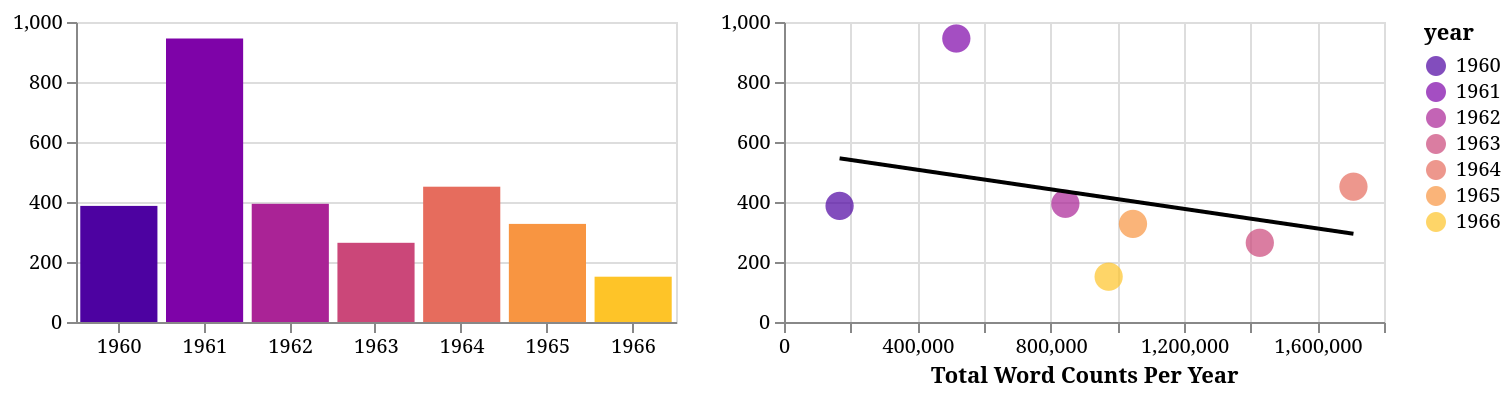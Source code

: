 {
  "$schema": "https://vega.github.io/schema/vega/v5.json",
  "background": "white",
  "padding": 5,
  "height": 150,
  "data": [
    {
      "name": "selector003_store"
    },
    {
      "name": "data-592f03571b52502ee965c08dc5282579",
      "format": {},
      "values": [
        {
          "year": 1960,
          "total_frequency": 166765,
          "congo_frequency": 387,
          "norm_counts": 0.002320630827811591
        },
        {
          "year": 1961,
          "total_frequency": 516974,
          "congo_frequency": 945,
          "norm_counts": 0.001827944925663573
        },
        {
          "year": 1962,
          "total_frequency": 844108,
          "congo_frequency": 394,
          "norm_counts": 0.00046676491633771983
        },
        {
          "year": 1963,
          "total_frequency": 1427432,
          "congo_frequency": 264,
          "norm_counts": 0.0001849475141372759
        },
        {
          "year": 1964,
          "total_frequency": 1708352,
          "congo_frequency": 451,
          "norm_counts": 0.0002639971153485933
        },
        {
          "year": 1965,
          "total_frequency": 1046946,
          "congo_frequency": 327,
          "norm_counts": 0.0003123370259784172
        },
        {
          "year": 1966,
          "total_frequency": 973919,
          "congo_frequency": 151,
          "norm_counts": 0.00015504369459883215
        }
      ]
    },
    {
      "name": "data-51f5a364df37037f9e95cf023a641c2b",
      "values": [
        {
          "1": 545.5566076110608,
          "xfit": 166765
        },
        {
          "1": 495.2672144126203,
          "xfit": 475082.4
        },
        {
          "1": 444.9778212141798,
          "xfit": 783399.8
        },
        {
          "1": 394.6884280157393,
          "xfit": 1091717.2000000002
        },
        {
          "1": 344.3990348172989,
          "xfit": 1400034.6
        },
        {
          "1": 294.1096416188584,
          "xfit": 1708352
        }
      ]
    },
    {
      "name": "data_1",
      "source": "data-592f03571b52502ee965c08dc5282579",
      "transform": [
        {
          "type": "filter",
          "expr": "isValid(datum[\"congo_frequency\"]) && isFinite(+datum[\"congo_frequency\"])"
        }
      ]
    },
    {
      "name": "data_2",
      "source": "data-592f03571b52502ee965c08dc5282579",
      "transform": [
        {
          "type": "filter",
          "expr": "isValid(datum[\"total_frequency\"]) && isFinite(+datum[\"total_frequency\"]) && isValid(datum[\"congo_frequency\"]) && isFinite(+datum[\"congo_frequency\"])"
        }
      ]
    },
    {
      "name": "data_3",
      "source": "data-51f5a364df37037f9e95cf023a641c2b",
      "transform": [
        {
          "type": "formula",
          "expr": "toNumber(datum[\"xfit\"])",
          "as": "xfit"
        },
        {
          "type": "fold",
          "fields": [
            "1"
          ],
          "as": [
            "degree",
            "yfit"
          ]
        }
      ]
    }
  ],
  "signals": [
    {
      "name": "concat_0_width",
      "value": 300
    },
    {
      "name": "concat_1_width",
      "value": 300
    },
    {
      "name": "unit",
      "value": {},
      "on": [
        {
          "events": "mousemove",
          "update": "isTuple(group()) ? group() : unit"
        }
      ]
    },
    {
      "name": "selector003",
      "update": "vlSelectionResolve(\"selector003_store\")"
    }
  ],
  "layout": {
    "padding": 20,
    "bounds": "full",
    "align": "each"
  },
  "marks": [
    {
      "type": "group",
      "name": "concat_0_group",
      "style": "cell",
      "encode": {
        "update": {
          "width": {
            "signal": "concat_0_width"
          },
          "height": {
            "signal": "height"
          }
        }
      },
      "signals": [
        {
          "name": "selector003_tuple",
          "on": [
            {
              "events": [
                {
                  "source": "scope",
                  "type": "click"
                }
              ],
              "update": "datum && item().mark.marktype !== 'group' ? {unit: \"concat_0\", fields: selector003_tuple_fields, values: [(item().isVoronoi ? datum.datum : datum)[\"year\"]]} : null",
              "force": true
            },
            {
              "events": [
                {
                  "source": "scope",
                  "type": "dblclick"
                }
              ],
              "update": "null"
            }
          ]
        },
        {
          "name": "selector003_tuple_fields",
          "value": [
            {
              "type": "E",
              "field": "year"
            }
          ]
        },
        {
          "name": "selector003_modify",
          "update": "modify(\"selector003_store\", selector003_tuple, true)"
        }
      ],
      "marks": [
        {
          "name": "concat_0_marks",
          "type": "rect",
          "style": [
            "bar"
          ],
          "interactive": true,
          "from": {
            "data": "data_1"
          },
          "encode": {
            "update": {
              "fill": [
                {
                  "test": "!(length(data(\"selector003_store\"))) || (vlSelectionTest(\"selector003_store\", datum))",
                  "scale": "color",
                  "field": "year"
                },
                {
                  "value": "lightgray"
                }
              ],
              "x": {
                "scale": "concat_0_x",
                "field": "year"
              },
              "width": {
                "scale": "concat_0_x",
                "band": true
              },
              "y": {
                "scale": "concat_0_y",
                "field": "congo_frequency"
              },
              "y2": {
                "scale": "concat_0_y",
                "value": 0
              }
            }
          }
        }
      ],
      "axes": [
        {
          "scale": "concat_0_y",
          "orient": "left",
          "gridScale": "concat_0_x",
          "grid": true,
          "tickCount": {
            "signal": "ceil(height/40)"
          },
          "domain": false,
          "labels": false,
          "maxExtent": 0,
          "minExtent": 0,
          "ticks": false,
          "zindex": 0
        },
        {
          "scale": "concat_0_x",
          "orient": "bottom",
          "grid": false,
          "labelAlign": "center",
          "labelBaseline": "top",
          "zindex": 0
        },
        {
          "scale": "concat_0_y",
          "orient": "left",
          "grid": false,
          "labelOverlap": true,
          "tickCount": {
            "signal": "ceil(height/40)"
          },
          "zindex": 0
        }
      ]
    },
    {
      "type": "group",
      "name": "concat_1_group",
      "style": "cell",
      "encode": {
        "update": {
          "width": {
            "signal": "concat_1_width"
          },
          "height": {
            "signal": "height"
          }
        }
      },
      "signals": [
        {
          "name": "selector003_tuple",
          "on": [
            {
              "events": [
                {
                  "source": "scope",
                  "type": "click"
                }
              ],
              "update": "datum && item().mark.marktype !== 'group' ? {unit: \"concat_1_layer_0\", fields: selector003_tuple_fields, values: [(item().isVoronoi ? datum.datum : datum)[\"year\"]]} : null",
              "force": true
            },
            {
              "events": [
                {
                  "source": "scope",
                  "type": "dblclick"
                }
              ],
              "update": "null"
            }
          ]
        },
        {
          "name": "selector003_tuple_fields",
          "value": [
            {
              "type": "E",
              "field": "year"
            }
          ]
        },
        {
          "name": "selector003_modify",
          "update": "modify(\"selector003_store\", selector003_tuple, true)"
        }
      ],
      "marks": [
        {
          "name": "concat_1_layer_0_marks",
          "type": "symbol",
          "style": [
            "point"
          ],
          "interactive": true,
          "from": {
            "data": "data_2"
          },
          "encode": {
            "update": {
              "opacity": {
                "value": 0.7
              },
              "size": {
                "value": 200
              },
              "fill": [
                {
                  "test": "!(length(data(\"selector003_store\"))) || (vlSelectionTest(\"selector003_store\", datum))",
                  "scale": "color",
                  "field": "year"
                },
                {
                  "value": "lightgray"
                }
              ],
              "tooltip": {
                "signal": "{\"year\": format(datum[\"year\"], \"\"), \"congo_frequency\": format(datum[\"congo_frequency\"], \"\"), \"total_frequency\": format(datum[\"total_frequency\"], \"\")}"
              },
              "x": {
                "scale": "concat_1_x",
                "field": "total_frequency"
              },
              "y": {
                "scale": "concat_1_y",
                "field": "congo_frequency"
              }
            }
          }
        },
        {
          "name": "concat_1_layer_1_marks",
          "type": "line",
          "style": [
            "line"
          ],
          "sort": {
            "field": "datum[\"xfit\"]"
          },
          "interactive": false,
          "from": {
            "data": "data_3"
          },
          "encode": {
            "update": {
              "stroke": {
                "value": "black"
              },
              "x": {
                "scale": "concat_1_x",
                "field": "xfit"
              },
              "y": {
                "scale": "concat_1_y",
                "field": "yfit"
              },
              "defined": {
                "signal": "isValid(datum[\"xfit\"]) && isFinite(+datum[\"xfit\"]) && isValid(datum[\"yfit\"]) && isFinite(+datum[\"yfit\"])"
              }
            }
          }
        }
      ],
      "axes": [
        {
          "scale": "concat_1_x",
          "orient": "bottom",
          "gridScale": "concat_1_y",
          "grid": true,
          "tickCount": {
            "signal": "ceil(concat_1_width/40)"
          },
          "domain": false,
          "labels": false,
          "maxExtent": 0,
          "minExtent": 0,
          "ticks": false,
          "zindex": 0
        },
        {
          "scale": "concat_1_y",
          "orient": "left",
          "gridScale": "concat_1_x",
          "grid": true,
          "tickCount": {
            "signal": "ceil(height/40)"
          },
          "domain": false,
          "labels": false,
          "maxExtent": 0,
          "minExtent": 0,
          "ticks": false,
          "zindex": 0
        },
        {
          "scale": "concat_1_x",
          "orient": "bottom",
          "grid": false,
          "title": "Total Word Counts Per Year",
          "labelAlign": "center",
          "labelBaseline": "top",
          "labelFlush": true,
          "labelOverlap": true,
          "tickCount": {
            "signal": "ceil(concat_1_width/40)"
          },
          "zindex": 0
        },
        {
          "scale": "concat_1_y",
          "orient": "left",
          "grid": false,
          "labelOverlap": true,
          "tickCount": {
            "signal": "ceil(height/40)"
          },
          "zindex": 0
        }
      ]
    }
  ],
  "scales": [
    {
      "name": "color",
      "type": "ordinal",
      "domain": {
        "fields": [
          {
            "data": "data_1",
            "field": "year"
          },
          {
            "data": "data_2",
            "field": "year"
          }
        ],
        "sort": true
      },
      "range": {
        "scheme": "plasma"
      }
    },
    {
      "name": "concat_0_x",
      "type": "band",
      "domain": {
        "data": "data_1",
        "field": "year",
        "sort": true
      },
      "range": [
        0,
        {
          "signal": "concat_0_width"
        }
      ],
      "paddingInner": 0.1,
      "paddingOuter": 0.05
    },
    {
      "name": "concat_0_y",
      "type": "linear",
      "domain": {
        "data": "data_1",
        "field": "congo_frequency"
      },
      "range": [
        {
          "signal": "height"
        },
        0
      ],
      "nice": true,
      "zero": true
    },
    {
      "name": "concat_1_x",
      "type": "linear",
      "domain": {
        "fields": [
          {
            "data": "data_2",
            "field": "total_frequency"
          },
          {
            "data": "data_3",
            "field": "xfit"
          }
        ]
      },
      "range": [
        0,
        {
          "signal": "concat_1_width"
        }
      ],
      "nice": true,
      "zero": true
    },
    {
      "name": "concat_1_y",
      "type": "linear",
      "domain": {
        "fields": [
          {
            "data": "data_2",
            "field": "congo_frequency"
          },
          {
            "data": "data_3",
            "field": "yfit"
          }
        ]
      },
      "range": [
        {
          "signal": "height"
        },
        0
      ],
      "nice": true,
      "zero": true
    }
  ],
  "legends": [
    {
      "fill": "color",
      "gradientLength": {
        "signal": "clamp(height, 64, 200)"
      },
      "symbolType": "circle",
      "title": "year",
      "encode": {
        "symbols": {
          "update": {
            "opacity": {
              "value": 0.7
            }
          }
        }
      }
    }
  ],
  "config": {
    "axis": {
      "labelFont": "Garamond",
      "titleFont": "Garamond"
    },
    "axisX": {
      "labelAngle": 0
    },
    "legend": {
      "labelFont": "Garamond",
      "titleFont": "Garamond"
    },
    "style": {
      "cell": {
        "width": 400,
        "height": 300
      },
      "group-title": {
        "font": "Garamond",
        "fontSize": 14
      }
    }
  }
}